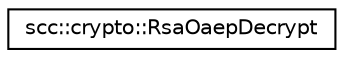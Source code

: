 digraph "Graphical Class Hierarchy"
{
 // LATEX_PDF_SIZE
  edge [fontname="Helvetica",fontsize="10",labelfontname="Helvetica",labelfontsize="10"];
  node [fontname="Helvetica",fontsize="10",shape=record];
  rankdir="LR";
  Node0 [label="scc::crypto::RsaOaepDecrypt",height=0.2,width=0.4,color="black", fillcolor="white", style="filled",URL="$da/d7c/classscc_1_1crypto_1_1RsaOaepDecrypt.html",tooltip="RSA OAEP decryption."];
}
